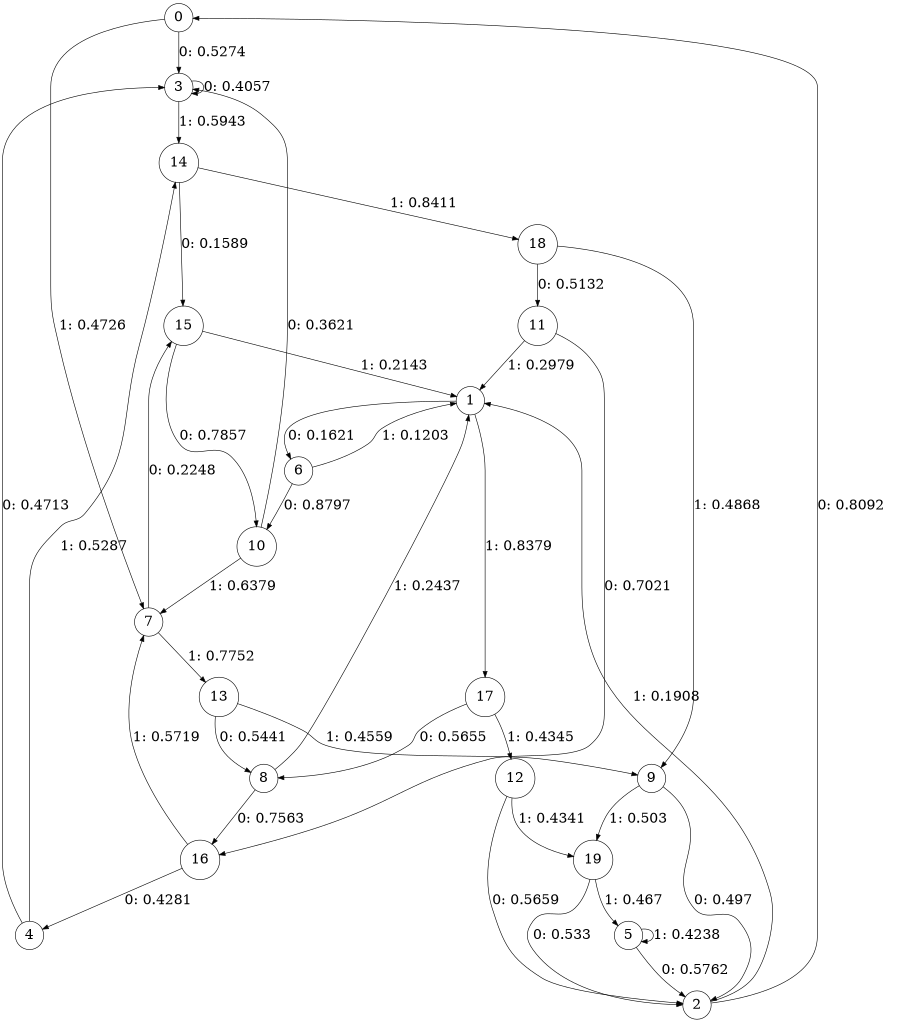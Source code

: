 digraph "ch6randomL6" {
size = "6,8.5";
ratio = "fill";
node [shape = circle];
node [fontsize = 24];
edge [fontsize = 24];
0 -> 3 [label = "0: 0.5274   "];
0 -> 7 [label = "1: 0.4726   "];
1 -> 6 [label = "0: 0.1621   "];
1 -> 17 [label = "1: 0.8379   "];
2 -> 0 [label = "0: 0.8092   "];
2 -> 1 [label = "1: 0.1908   "];
3 -> 3 [label = "0: 0.4057   "];
3 -> 14 [label = "1: 0.5943   "];
4 -> 3 [label = "0: 0.4713   "];
4 -> 14 [label = "1: 0.5287   "];
5 -> 2 [label = "0: 0.5762   "];
5 -> 5 [label = "1: 0.4238   "];
6 -> 10 [label = "0: 0.8797   "];
6 -> 1 [label = "1: 0.1203   "];
7 -> 15 [label = "0: 0.2248   "];
7 -> 13 [label = "1: 0.7752   "];
8 -> 16 [label = "0: 0.7563   "];
8 -> 1 [label = "1: 0.2437   "];
9 -> 2 [label = "0: 0.497    "];
9 -> 19 [label = "1: 0.503    "];
10 -> 3 [label = "0: 0.3621   "];
10 -> 7 [label = "1: 0.6379   "];
11 -> 16 [label = "0: 0.7021   "];
11 -> 1 [label = "1: 0.2979   "];
12 -> 2 [label = "0: 0.5659   "];
12 -> 19 [label = "1: 0.4341   "];
13 -> 8 [label = "0: 0.5441   "];
13 -> 9 [label = "1: 0.4559   "];
14 -> 15 [label = "0: 0.1589   "];
14 -> 18 [label = "1: 0.8411   "];
15 -> 10 [label = "0: 0.7857   "];
15 -> 1 [label = "1: 0.2143   "];
16 -> 4 [label = "0: 0.4281   "];
16 -> 7 [label = "1: 0.5719   "];
17 -> 8 [label = "0: 0.5655   "];
17 -> 12 [label = "1: 0.4345   "];
18 -> 11 [label = "0: 0.5132   "];
18 -> 9 [label = "1: 0.4868   "];
19 -> 2 [label = "0: 0.533    "];
19 -> 5 [label = "1: 0.467    "];
}